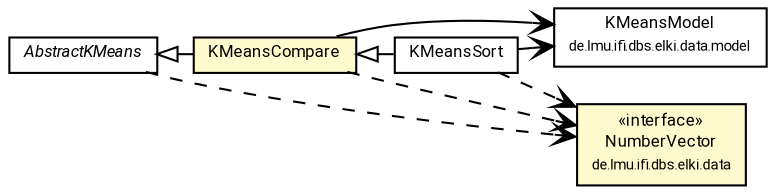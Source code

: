 #!/usr/local/bin/dot
#
# Class diagram 
# Generated by UMLGraph version R5_7_2-60-g0e99a6 (http://www.spinellis.gr/umlgraph/)
#

digraph G {
	graph [fontnames="svg"]
	edge [fontname="Roboto",fontsize=7,labelfontname="Roboto",labelfontsize=7,color="black"];
	node [fontname="Roboto",fontcolor="black",fontsize=8,shape=plaintext,margin=0,width=0,height=0];
	nodesep=0.15;
	ranksep=0.25;
	rankdir=LR;
	// de.lmu.ifi.dbs.elki.data.model.KMeansModel
	c5646317 [label=<<table title="de.lmu.ifi.dbs.elki.data.model.KMeansModel" border="0" cellborder="1" cellspacing="0" cellpadding="2" href="../../../data/model/KMeansModel.html" target="_parent">
		<tr><td><table border="0" cellspacing="0" cellpadding="1">
		<tr><td align="center" balign="center"> <font face="Roboto">KMeansModel</font> </td></tr>
		<tr><td align="center" balign="center"> <font face="Roboto" point-size="7.0">de.lmu.ifi.dbs.elki.data.model</font> </td></tr>
		</table></td></tr>
		</table>>, URL="../../../data/model/KMeansModel.html"];
	// de.lmu.ifi.dbs.elki.algorithm.clustering.kmeans.AbstractKMeans<V extends de.lmu.ifi.dbs.elki.data.NumberVector, M extends de.lmu.ifi.dbs.elki.data.model.Model>
	c5646527 [label=<<table title="de.lmu.ifi.dbs.elki.algorithm.clustering.kmeans.AbstractKMeans" border="0" cellborder="1" cellspacing="0" cellpadding="2" href="AbstractKMeans.html" target="_parent">
		<tr><td><table border="0" cellspacing="0" cellpadding="1">
		<tr><td align="center" balign="center"> <font face="Roboto"><i>AbstractKMeans</i></font> </td></tr>
		</table></td></tr>
		</table>>, URL="AbstractKMeans.html"];
	// de.lmu.ifi.dbs.elki.algorithm.clustering.kmeans.KMeansSort<V extends de.lmu.ifi.dbs.elki.data.NumberVector>
	c5646537 [label=<<table title="de.lmu.ifi.dbs.elki.algorithm.clustering.kmeans.KMeansSort" border="0" cellborder="1" cellspacing="0" cellpadding="2" href="KMeansSort.html" target="_parent">
		<tr><td><table border="0" cellspacing="0" cellpadding="1">
		<tr><td align="center" balign="center"> <font face="Roboto">KMeansSort</font> </td></tr>
		</table></td></tr>
		</table>>, URL="KMeansSort.html"];
	// de.lmu.ifi.dbs.elki.algorithm.clustering.kmeans.KMeansCompare<V extends de.lmu.ifi.dbs.elki.data.NumberVector>
	c5646593 [label=<<table title="de.lmu.ifi.dbs.elki.algorithm.clustering.kmeans.KMeansCompare" border="0" cellborder="1" cellspacing="0" cellpadding="2" bgcolor="lemonChiffon" href="KMeansCompare.html" target="_parent">
		<tr><td><table border="0" cellspacing="0" cellpadding="1">
		<tr><td align="center" balign="center"> <font face="Roboto">KMeansCompare</font> </td></tr>
		</table></td></tr>
		</table>>, URL="KMeansCompare.html"];
	// de.lmu.ifi.dbs.elki.data.NumberVector
	c5646884 [label=<<table title="de.lmu.ifi.dbs.elki.data.NumberVector" border="0" cellborder="1" cellspacing="0" cellpadding="2" bgcolor="LemonChiffon" href="../../../data/NumberVector.html" target="_parent">
		<tr><td><table border="0" cellspacing="0" cellpadding="1">
		<tr><td align="center" balign="center"> &#171;interface&#187; </td></tr>
		<tr><td align="center" balign="center"> <font face="Roboto">NumberVector</font> </td></tr>
		<tr><td align="center" balign="center"> <font face="Roboto" point-size="7.0">de.lmu.ifi.dbs.elki.data</font> </td></tr>
		</table></td></tr>
		</table>>, URL="../../../data/NumberVector.html"];
	// de.lmu.ifi.dbs.elki.algorithm.clustering.kmeans.KMeansSort<V extends de.lmu.ifi.dbs.elki.data.NumberVector> extends de.lmu.ifi.dbs.elki.algorithm.clustering.kmeans.KMeansCompare<V extends de.lmu.ifi.dbs.elki.data.NumberVector>
	c5646593 -> c5646537 [arrowtail=empty,dir=back,weight=10];
	// de.lmu.ifi.dbs.elki.algorithm.clustering.kmeans.KMeansSort<V extends de.lmu.ifi.dbs.elki.data.NumberVector> navassoc de.lmu.ifi.dbs.elki.data.model.KMeansModel
	c5646537 -> c5646317 [arrowhead=open,weight=1];
	// de.lmu.ifi.dbs.elki.algorithm.clustering.kmeans.KMeansCompare<V extends de.lmu.ifi.dbs.elki.data.NumberVector> extends de.lmu.ifi.dbs.elki.algorithm.clustering.kmeans.AbstractKMeans<V extends de.lmu.ifi.dbs.elki.data.NumberVector, M extends de.lmu.ifi.dbs.elki.data.model.Model>
	c5646527 -> c5646593 [arrowtail=empty,dir=back,weight=10];
	// de.lmu.ifi.dbs.elki.algorithm.clustering.kmeans.KMeansCompare<V extends de.lmu.ifi.dbs.elki.data.NumberVector> navassoc de.lmu.ifi.dbs.elki.data.model.KMeansModel
	c5646593 -> c5646317 [arrowhead=open,weight=1];
	// de.lmu.ifi.dbs.elki.algorithm.clustering.kmeans.AbstractKMeans<V extends de.lmu.ifi.dbs.elki.data.NumberVector, M extends de.lmu.ifi.dbs.elki.data.model.Model> depend de.lmu.ifi.dbs.elki.data.NumberVector
	c5646527 -> c5646884 [arrowhead=open,style=dashed,weight=0];
	// de.lmu.ifi.dbs.elki.algorithm.clustering.kmeans.KMeansSort<V extends de.lmu.ifi.dbs.elki.data.NumberVector> depend de.lmu.ifi.dbs.elki.data.NumberVector
	c5646537 -> c5646884 [arrowhead=open,style=dashed,weight=0];
	// de.lmu.ifi.dbs.elki.algorithm.clustering.kmeans.KMeansCompare<V extends de.lmu.ifi.dbs.elki.data.NumberVector> depend de.lmu.ifi.dbs.elki.data.NumberVector
	c5646593 -> c5646884 [arrowhead=open,style=dashed,weight=0];
}

